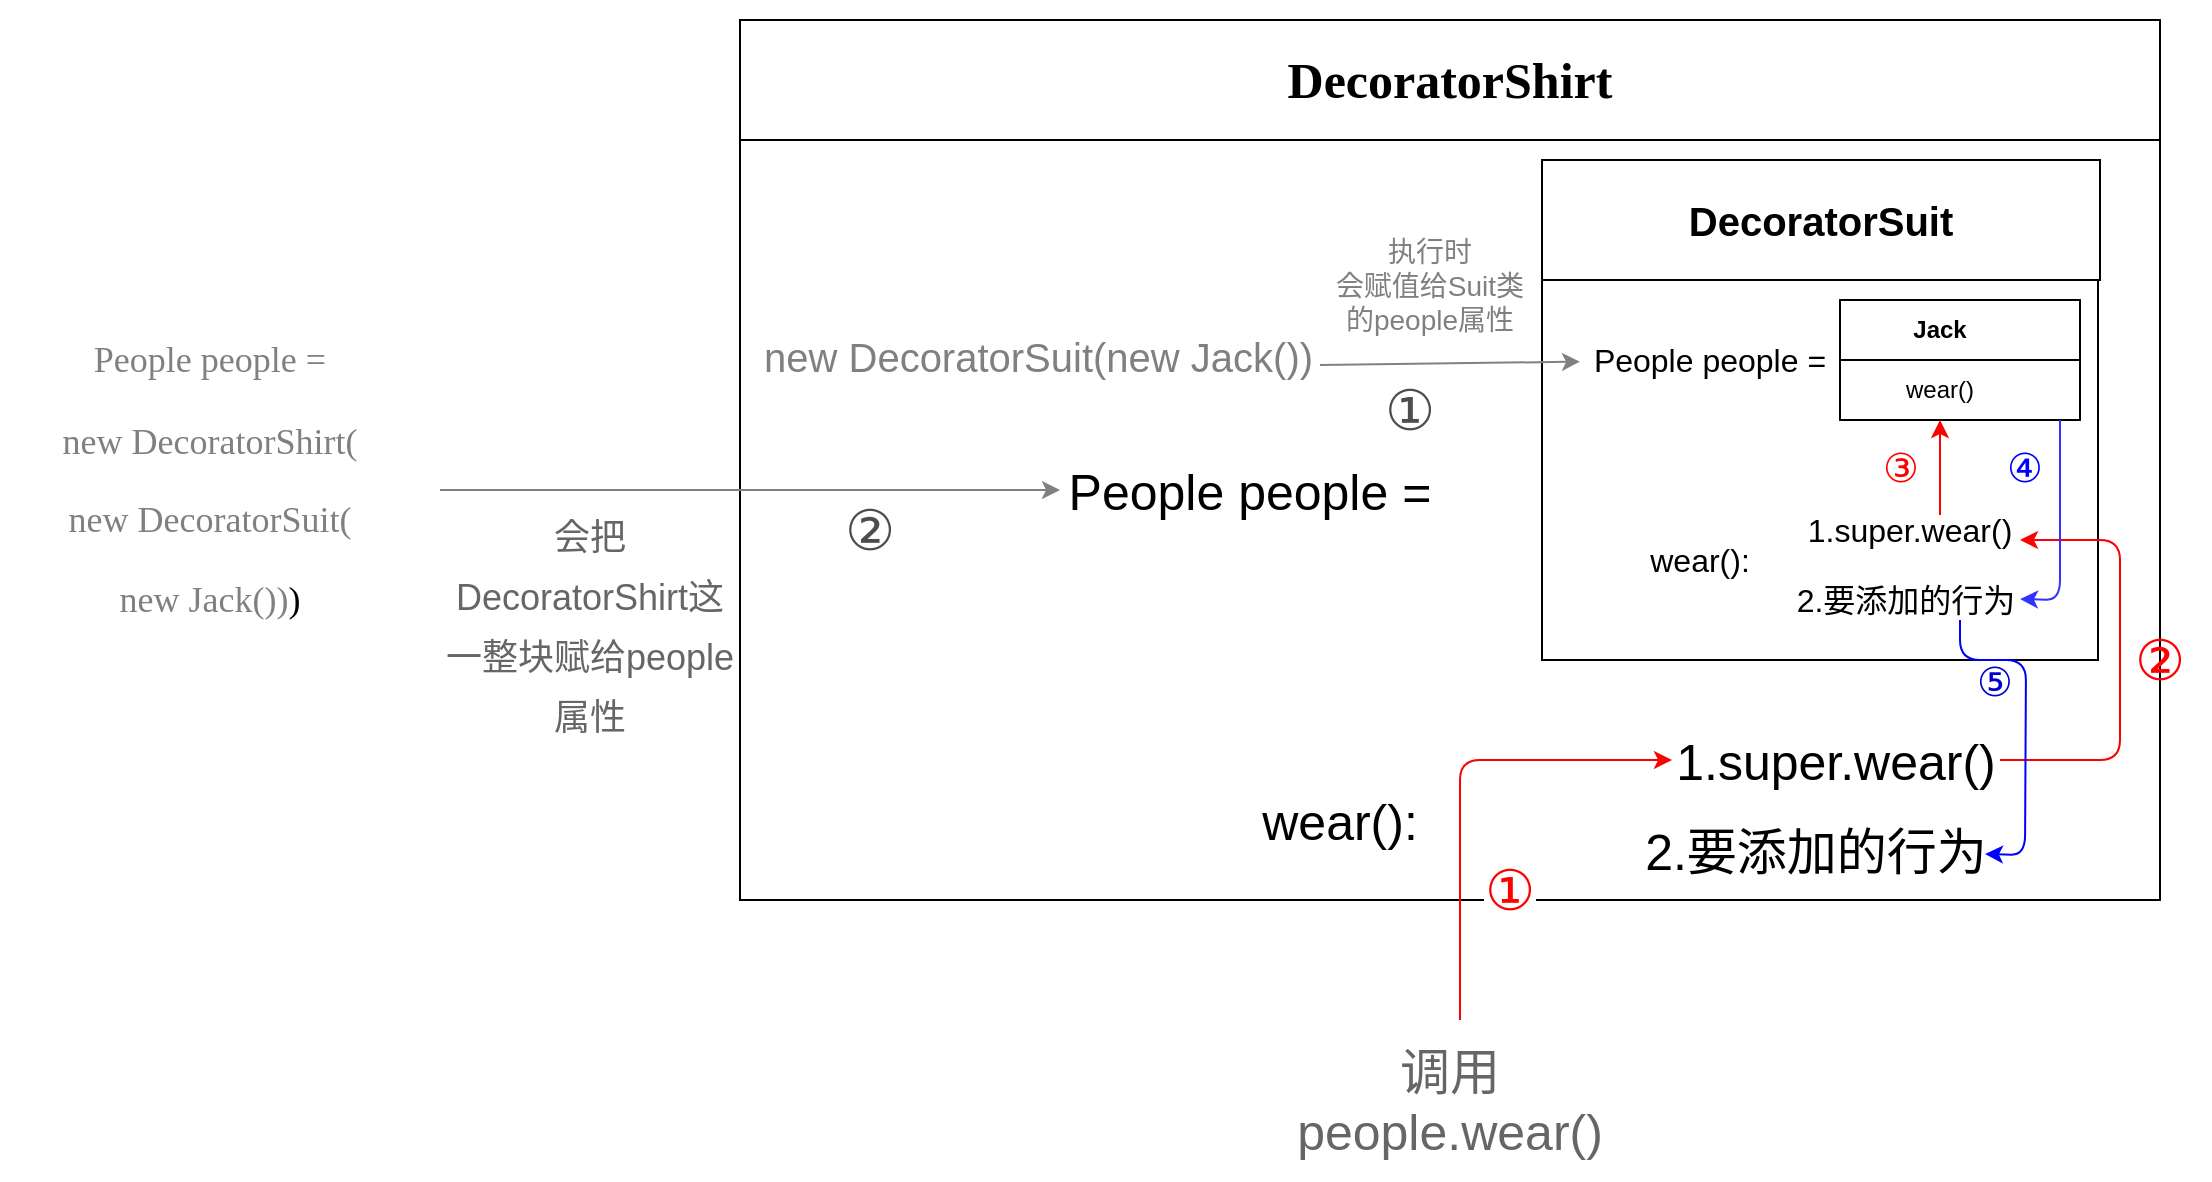 <mxfile version="12.3.2" type="device" pages="1"><diagram id="iTMsuLbJQTUMnyXPT9_c" name="第 1 页"><mxGraphModel dx="1024" dy="592" grid="1" gridSize="10" guides="1" tooltips="1" connect="1" arrows="1" fold="1" page="1" pageScale="1" pageWidth="3300" pageHeight="4681" math="0" shadow="0"><root><mxCell id="0"/><mxCell id="1" parent="0"/><mxCell id="gZ-Bha3sifYKiO9-uX66-1" value="" style="rounded=0;whiteSpace=wrap;html=1;" parent="1" vertex="1"><mxGeometry x="1790" y="670" width="120" height="60" as="geometry"/></mxCell><mxCell id="gZ-Bha3sifYKiO9-uX66-2" value="" style="endArrow=none;html=1;exitX=0;exitY=0.5;exitDx=0;exitDy=0;entryX=1;entryY=0.5;entryDx=0;entryDy=0;" parent="1" source="gZ-Bha3sifYKiO9-uX66-1" target="gZ-Bha3sifYKiO9-uX66-1" edge="1"><mxGeometry width="50" height="50" relative="1" as="geometry"><mxPoint x="1780" y="800" as="sourcePoint"/><mxPoint x="1830" y="750" as="targetPoint"/></mxGeometry></mxCell><mxCell id="gZ-Bha3sifYKiO9-uX66-3" value="&lt;b&gt;Jack&lt;/b&gt;" style="text;html=1;strokeColor=none;fillColor=none;align=center;verticalAlign=middle;whiteSpace=wrap;rounded=0;" parent="1" vertex="1"><mxGeometry x="1820" y="670" width="40" height="30" as="geometry"/></mxCell><mxCell id="gZ-Bha3sifYKiO9-uX66-4" value="wear()" style="text;html=1;strokeColor=none;fillColor=none;align=center;verticalAlign=middle;whiteSpace=wrap;rounded=0;" parent="1" vertex="1"><mxGeometry x="1820" y="700" width="40" height="30" as="geometry"/></mxCell><mxCell id="gZ-Bha3sifYKiO9-uX66-5" value="&lt;font style=&quot;font-size: 16px&quot;&gt;People people =&lt;/font&gt;" style="text;html=1;strokeColor=none;fillColor=none;align=center;verticalAlign=middle;whiteSpace=wrap;rounded=0;" parent="1" vertex="1"><mxGeometry x="1660" y="680" width="130" height="40" as="geometry"/></mxCell><mxCell id="gZ-Bha3sifYKiO9-uX66-6" value="" style="rounded=0;whiteSpace=wrap;html=1;fillColor=none;" parent="1" vertex="1"><mxGeometry x="1641" y="660" width="278" height="190" as="geometry"/></mxCell><mxCell id="gZ-Bha3sifYKiO9-uX66-7" value="&lt;font style=&quot;font-size: 16px&quot;&gt;wear():&lt;/font&gt;" style="text;html=1;strokeColor=none;fillColor=none;align=center;verticalAlign=middle;whiteSpace=wrap;rounded=0;shadow=1;opacity=0;strokeWidth=3;" parent="1" vertex="1"><mxGeometry x="1690" y="790" width="60" height="20" as="geometry"/></mxCell><mxCell id="gZ-Bha3sifYKiO9-uX66-8" value="&lt;font style=&quot;font-size: 16px&quot;&gt;1.super.wear()&lt;/font&gt;" style="text;html=1;strokeColor=none;fillColor=none;align=center;verticalAlign=middle;whiteSpace=wrap;rounded=0;shadow=1;opacity=0;" parent="1" vertex="1"><mxGeometry x="1780" y="775" width="90" height="20" as="geometry"/></mxCell><mxCell id="gZ-Bha3sifYKiO9-uX66-9" value="&lt;font style=&quot;font-size: 16px&quot;&gt;2.要添加的行为&lt;/font&gt;" style="text;html=1;strokeColor=none;fillColor=none;align=center;verticalAlign=middle;whiteSpace=wrap;rounded=0;shadow=1;opacity=0;" parent="1" vertex="1"><mxGeometry x="1762.5" y="810" width="120" height="20" as="geometry"/></mxCell><mxCell id="gZ-Bha3sifYKiO9-uX66-10" value="" style="endArrow=classic;html=1;entryX=0.5;entryY=1;entryDx=0;entryDy=0;strokeColor=#FF0000;" parent="1" target="gZ-Bha3sifYKiO9-uX66-4" edge="1"><mxGeometry width="50" height="50" relative="1" as="geometry"><mxPoint x="1840" y="777.5" as="sourcePoint"/><mxPoint x="1890" y="727.5" as="targetPoint"/></mxGeometry></mxCell><mxCell id="gZ-Bha3sifYKiO9-uX66-13" value="&lt;font style=&quot;font-size: 20px&quot;&gt;&lt;b&gt;DecoratorSuit&lt;/b&gt;&lt;/font&gt;" style="rounded=0;whiteSpace=wrap;html=1;shadow=0;strokeWidth=1;strokeColor=#000000;fillColor=#ffffff;glass=0;" parent="1" vertex="1"><mxGeometry x="1641" y="600" width="279" height="60" as="geometry"/></mxCell><mxCell id="gZ-Bha3sifYKiO9-uX66-14" value="&lt;font style=&quot;font-size: 20px&quot; color=&quot;#808080&quot;&gt;new DecoratorSuit(new Jack())&lt;/font&gt;" style="text;html=1;" parent="1" vertex="1"><mxGeometry x="1250" y="680" width="280" height="30" as="geometry"/></mxCell><mxCell id="gZ-Bha3sifYKiO9-uX66-15" value="" style="endArrow=classic;html=1;exitX=1;exitY=0.75;exitDx=0;exitDy=0;strokeColor=#808080;" parent="1" source="gZ-Bha3sifYKiO9-uX66-14" target="gZ-Bha3sifYKiO9-uX66-5" edge="1"><mxGeometry width="50" height="50" relative="1" as="geometry"><mxPoint x="1550" y="700" as="sourcePoint"/><mxPoint x="1600" y="650" as="targetPoint"/></mxGeometry></mxCell><mxCell id="gZ-Bha3sifYKiO9-uX66-18" value="&lt;span style=&quot;white-space: nowrap ; font-size: 14px&quot;&gt;&lt;font color=&quot;#808080&quot;&gt;执行时&lt;br&gt;会赋值给Suit类&lt;br&gt;的people属性&lt;/font&gt;&lt;/span&gt;" style="text;html=1;strokeColor=none;fillColor=none;align=center;verticalAlign=middle;whiteSpace=wrap;rounded=0;shadow=0;glass=0;" parent="1" vertex="1"><mxGeometry x="1540" y="630" width="90" height="65" as="geometry"/></mxCell><mxCell id="gZ-Bha3sifYKiO9-uX66-19" value="&lt;font style=&quot;font-size: 25px&quot;&gt;People people =&lt;/font&gt;" style="text;html=1;strokeColor=none;fillColor=none;align=center;verticalAlign=middle;whiteSpace=wrap;rounded=0;" parent="1" vertex="1"><mxGeometry x="1400" y="745" width="190" height="40" as="geometry"/></mxCell><mxCell id="gZ-Bha3sifYKiO9-uX66-24" value="&lt;font style=&quot;font-size: 25px;&quot;&gt;wear():&lt;/font&gt;" style="text;html=1;strokeColor=none;fillColor=none;align=center;verticalAlign=middle;whiteSpace=wrap;rounded=0;shadow=1;opacity=0;strokeWidth=3;fontSize=25;" parent="1" vertex="1"><mxGeometry x="1510" y="920" width="60" height="20" as="geometry"/></mxCell><mxCell id="gZ-Bha3sifYKiO9-uX66-25" value="&lt;font style=&quot;font-size: 25px;&quot;&gt;1.super.wear()&lt;/font&gt;" style="text;html=1;strokeColor=none;fillColor=none;align=center;verticalAlign=middle;whiteSpace=wrap;rounded=0;shadow=1;opacity=0;fontSize=25;" parent="1" vertex="1"><mxGeometry x="1706" y="890" width="164" height="20" as="geometry"/></mxCell><mxCell id="gZ-Bha3sifYKiO9-uX66-26" value="&lt;font style=&quot;font-size: 25px&quot;&gt;2.要添加的行为&lt;/font&gt;" style="text;html=1;strokeColor=none;fillColor=none;align=center;verticalAlign=middle;whiteSpace=wrap;rounded=0;shadow=1;opacity=0;fontSize=25;" parent="1" vertex="1"><mxGeometry x="1687.5" y="942.5" width="180" height="5" as="geometry"/></mxCell><mxCell id="gZ-Bha3sifYKiO9-uX66-31" value="" style="edgeStyle=elbowEdgeStyle;elbow=horizontal;endArrow=classic;html=1;strokeColor=#FF0000;fontSize=25;fontColor=#000000;exitX=1;exitY=0.5;exitDx=0;exitDy=0;" parent="1" source="gZ-Bha3sifYKiO9-uX66-25" edge="1"><mxGeometry width="50" height="50" relative="1" as="geometry"><mxPoint x="1885" y="910" as="sourcePoint"/><mxPoint x="1880" y="790" as="targetPoint"/><Array as="points"><mxPoint x="1930" y="840"/></Array></mxGeometry></mxCell><mxCell id="gZ-Bha3sifYKiO9-uX66-32" value="" style="rounded=0;whiteSpace=wrap;html=1;shadow=0;glass=0;strokeColor=#000000;strokeWidth=1;fillColor=none;fontSize=25;fontColor=#000000;" parent="1" vertex="1"><mxGeometry x="1240" y="590" width="710" height="380" as="geometry"/></mxCell><mxCell id="gZ-Bha3sifYKiO9-uX66-33" value="&lt;pre style=&quot;font-family: &amp;#34;microsoft yahei ui&amp;#34;&quot;&gt;&lt;span style=&quot;background-color: rgb(255 , 255 , 255)&quot;&gt;&lt;font style=&quot;font-size: 25px&quot;&gt;&lt;b&gt;DecoratorShirt&lt;/b&gt;&lt;/font&gt;&lt;/span&gt;&lt;/pre&gt;" style="rounded=0;whiteSpace=wrap;html=1;shadow=0;glass=0;strokeColor=#000000;strokeWidth=1;fillColor=none;fontSize=25;fontColor=#000000;" parent="1" vertex="1"><mxGeometry x="1240" y="530" width="710" height="60" as="geometry"/></mxCell><mxCell id="gZ-Bha3sifYKiO9-uX66-34" value="&lt;font color=&quot;#808080&quot; face=&quot;microsoft yahei ui&quot;&gt;&lt;span style=&quot;font-size: 18px ; white-space: pre&quot;&gt;People people =&lt;/span&gt;&lt;/font&gt;&lt;pre style=&quot;font-family: &amp;#34;microsoft yahei ui&amp;#34; ; font-size: 13.5pt&quot;&gt;&lt;span style=&quot;background-color: rgb(255 , 255 , 255)&quot;&gt;&lt;font color=&quot;#808080&quot;&gt;new DecoratorShirt(&lt;/font&gt;&lt;/span&gt;&lt;/pre&gt;&lt;pre style=&quot;font-family: &amp;#34;microsoft yahei ui&amp;#34; ; font-size: 13.5pt&quot;&gt;&lt;span style=&quot;background-color: rgb(255 , 255 , 255)&quot;&gt;&lt;font color=&quot;#808080&quot;&gt;new DecoratorSuit(&lt;/font&gt;&lt;/span&gt;&lt;/pre&gt;&lt;pre style=&quot;font-family: &amp;#34;microsoft yahei ui&amp;#34; ; font-size: 13.5pt&quot;&gt;&lt;span style=&quot;background-color: rgb(255 , 255 , 255)&quot;&gt;&lt;font color=&quot;#808080&quot;&gt;new Jack()&lt;/font&gt;&lt;/span&gt;&lt;font color=&quot;#808080&quot;&gt;)&lt;/font&gt;&lt;span style=&quot;font-size: 13.5pt ; white-space: normal&quot;&gt;)&lt;/span&gt;&lt;/pre&gt;" style="text;html=1;strokeColor=none;fillColor=none;align=center;verticalAlign=middle;whiteSpace=wrap;rounded=0;shadow=0;glass=0;fontSize=25;fontColor=#000000;" parent="1" vertex="1"><mxGeometry x="870" y="680" width="210" height="170" as="geometry"/></mxCell><mxCell id="gZ-Bha3sifYKiO9-uX66-35" value="" style="endArrow=classic;html=1;strokeColor=#808080;fontSize=25;fontColor=#000000;entryX=0;entryY=0.5;entryDx=0;entryDy=0;" parent="1" target="gZ-Bha3sifYKiO9-uX66-19" edge="1"><mxGeometry width="50" height="50" relative="1" as="geometry"><mxPoint x="1090" y="765" as="sourcePoint"/><mxPoint x="1400" y="774.5" as="targetPoint"/></mxGeometry></mxCell><mxCell id="gZ-Bha3sifYKiO9-uX66-41" value="&lt;font style=&quot;font-size: 18px&quot; color=&quot;#666666&quot;&gt;会把DecoratorShirt这一整块赋给people属性&lt;/font&gt;" style="text;html=1;strokeColor=none;fillColor=none;align=center;verticalAlign=middle;whiteSpace=wrap;rounded=0;shadow=0;glass=0;fontSize=25;fontColor=#000000;" parent="1" vertex="1"><mxGeometry x="1090" y="775" width="150" height="110" as="geometry"/></mxCell><mxCell id="gZ-Bha3sifYKiO9-uX66-43" value="&lt;font color=&quot;#666666&quot;&gt;调用people.wear()&lt;/font&gt;" style="text;html=1;strokeColor=none;fillColor=none;align=center;verticalAlign=middle;whiteSpace=wrap;rounded=0;shadow=0;glass=0;fontSize=25;fontColor=#000000;" parent="1" vertex="1"><mxGeometry x="1495" y="1030" width="200" height="80" as="geometry"/></mxCell><mxCell id="gZ-Bha3sifYKiO9-uX66-45" value="" style="endArrow=classic;html=1;strokeColor=#FF0000;fontSize=25;fontColor=#000000;entryX=0;entryY=0.5;entryDx=0;entryDy=0;" parent="1" target="gZ-Bha3sifYKiO9-uX66-25" edge="1"><mxGeometry width="50" height="50" relative="1" as="geometry"><mxPoint x="1600" y="1030" as="sourcePoint"/><mxPoint x="1645" y="970" as="targetPoint"/><Array as="points"><mxPoint x="1600" y="900"/></Array></mxGeometry></mxCell><mxCell id="gZ-Bha3sifYKiO9-uX66-48" value="&lt;span style=&quot;font-family: &amp;#34;arial&amp;#34; ; font-size: 28px ; white-space: normal ; background-color: rgb(255 , 255 , 255)&quot;&gt;&lt;font color=&quot;#ff0000&quot;&gt;①&lt;/font&gt;&lt;/span&gt;" style="text;html=1;strokeColor=none;fillColor=none;align=center;verticalAlign=middle;whiteSpace=wrap;rounded=0;shadow=0;glass=0;fontSize=25;fontColor=#000000;" parent="1" vertex="1"><mxGeometry x="1600" y="945" width="50" height="40" as="geometry"/></mxCell><mxCell id="gZ-Bha3sifYKiO9-uX66-49" value="&lt;font color=&quot;#ff0000&quot; face=&quot;arial&quot;&gt;&lt;span style=&quot;font-size: 28px&quot;&gt;②&lt;/span&gt;&lt;/font&gt;" style="text;html=1;strokeColor=none;fillColor=none;align=center;verticalAlign=middle;whiteSpace=wrap;rounded=0;shadow=0;glass=0;fontSize=25;fontColor=#000000;" parent="1" vertex="1"><mxGeometry x="1925" y="830" width="50" height="40" as="geometry"/></mxCell><mxCell id="gZ-Bha3sifYKiO9-uX66-50" value="&lt;font color=&quot;#ff0000&quot; face=&quot;arial&quot;&gt;③&lt;/font&gt;" style="text;html=1;strokeColor=none;fillColor=none;align=center;verticalAlign=middle;whiteSpace=wrap;rounded=0;shadow=0;glass=0;fontSize=20;fontColor=#000000;" parent="1" vertex="1"><mxGeometry x="1807.5" y="737.5" width="25" height="30" as="geometry"/></mxCell><mxCell id="gZ-Bha3sifYKiO9-uX66-57" value="" style="endArrow=classic;html=1;strokeColor=#3333FF;fontSize=20;fontColor=#000000;" parent="1" edge="1"><mxGeometry width="50" height="50" relative="1" as="geometry"><mxPoint x="1900" y="730" as="sourcePoint"/><mxPoint x="1880" y="819.5" as="targetPoint"/><Array as="points"><mxPoint x="1900" y="820"/></Array></mxGeometry></mxCell><mxCell id="gZ-Bha3sifYKiO9-uX66-58" value="&lt;font face=&quot;arial&quot; color=&quot;#0000ff&quot;&gt;④&lt;/font&gt;" style="text;html=1;strokeColor=none;fillColor=none;align=center;verticalAlign=middle;whiteSpace=wrap;rounded=0;shadow=0;glass=0;fontSize=20;fontColor=#000000;" parent="1" vertex="1"><mxGeometry x="1870" y="737.5" width="25" height="30" as="geometry"/></mxCell><mxCell id="gZ-Bha3sifYKiO9-uX66-59" value="" style="endArrow=classic;html=1;strokeColor=#0000FF;fontSize=20;fontColor=#000000;" parent="1" edge="1"><mxGeometry width="50" height="50" relative="1" as="geometry"><mxPoint x="1850" y="830" as="sourcePoint"/><mxPoint x="1862.5" y="947" as="targetPoint"/><Array as="points"><mxPoint x="1850" y="850"/><mxPoint x="1883" y="850"/><mxPoint x="1882.5" y="947.5"/></Array></mxGeometry></mxCell><mxCell id="gZ-Bha3sifYKiO9-uX66-60" value="&lt;font face=&quot;arial&quot; color=&quot;#0000cc&quot;&gt;⑤&lt;/font&gt;" style="text;html=1;strokeColor=none;fillColor=none;align=center;verticalAlign=middle;whiteSpace=wrap;rounded=0;shadow=0;glass=0;fontSize=20;fontColor=#000000;" parent="1" vertex="1"><mxGeometry x="1855" y="845" width="25" height="30" as="geometry"/></mxCell><mxCell id="gZ-Bha3sifYKiO9-uX66-62" value="&lt;span style=&quot;font-family: &amp;#34;arial&amp;#34; ; font-size: 28px ; white-space: normal ; background-color: rgb(255 , 255 , 255)&quot;&gt;&lt;font color=&quot;#4d4d4d&quot;&gt;①&lt;/font&gt;&lt;/span&gt;" style="text;html=1;strokeColor=none;fillColor=none;align=center;verticalAlign=middle;whiteSpace=wrap;rounded=0;shadow=0;glass=0;fontSize=25;fontColor=#000000;" parent="1" vertex="1"><mxGeometry x="1550" y="705" width="50" height="40" as="geometry"/></mxCell><mxCell id="gZ-Bha3sifYKiO9-uX66-63" value="&lt;font color=&quot;#4d4d4d&quot; face=&quot;arial&quot;&gt;&lt;span style=&quot;font-size: 28px&quot;&gt;②&lt;/span&gt;&lt;/font&gt;" style="text;html=1;strokeColor=none;fillColor=none;align=center;verticalAlign=middle;whiteSpace=wrap;rounded=0;shadow=0;glass=0;fontSize=25;fontColor=#000000;" parent="1" vertex="1"><mxGeometry x="1280" y="765" width="50" height="40" as="geometry"/></mxCell></root></mxGraphModel></diagram></mxfile>